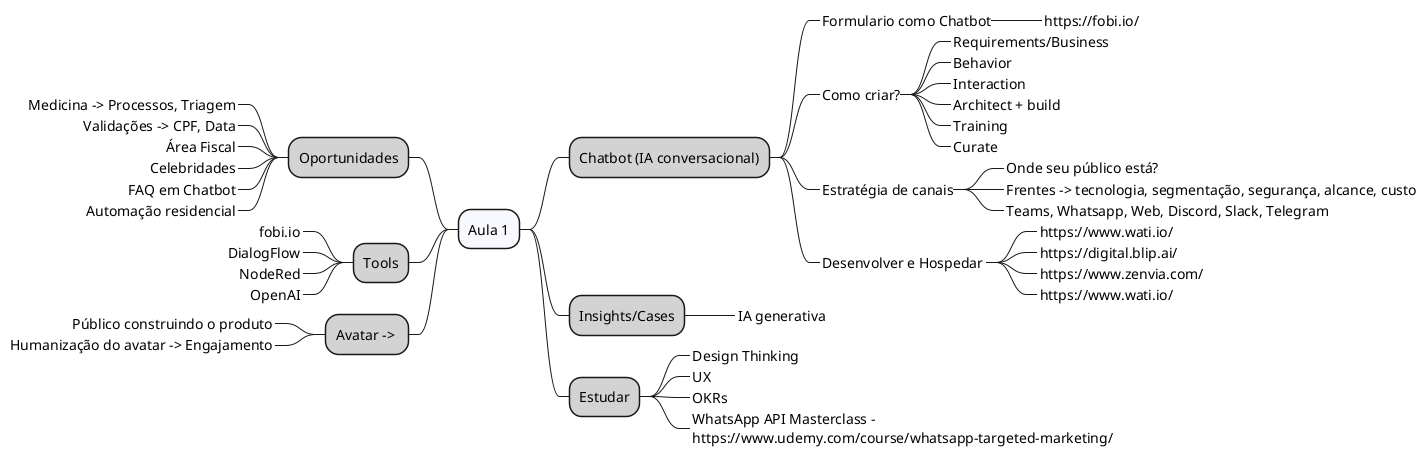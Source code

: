 @startmindmap

*[#F8F8FF] Aula 1

**[#LightGray] Chatbot (IA conversacional)

***_ Formulario como Chatbot

****_ https://fobi.io/

***_ Como criar?

****_ Requirements/Business
****_ Behavior
****_ Interaction
****_ Architect + build
****_ Training
****_ Curate

***_ Estratégia de canais

****_ Onde seu público está? 
****_ Frentes -> tecnologia, segmentação, segurança, alcance, custo
****_ Teams, Whatsapp, Web, Discord, Slack, Telegram

***_ Desenvolver e Hospedar 

****_ https://www.wati.io/
****_ https://digital.blip.ai/
****_ https://www.zenvia.com/
****_ https://www.wati.io/

**[#LightGray] Insights/Cases

***_ IA generativa

**[#LightGray] Estudar

***_ Design Thinking
***_ UX
***_ OKRs
***_ WhatsApp API Masterclass -\nhttps://www.udemy.com/course/whatsapp-targeted-marketing/


left side

**[#LightGray] Oportunidades

***_ Medicina -> Processos, Triagem
***_ Validações -> CPF, Data
***_ Área Fiscal
***_ Celebridades
***_ FAQ em Chatbot
***_ Automação residencial

**[#LightGray] Tools

***_ fobi.io
***_ DialogFlow
***_ NodeRed
***_ OpenAI

**[#LightGray] Avatar -> 

***_ Público construindo o produto
***_ Humanização do avatar -> Engajamento

@endmindmap